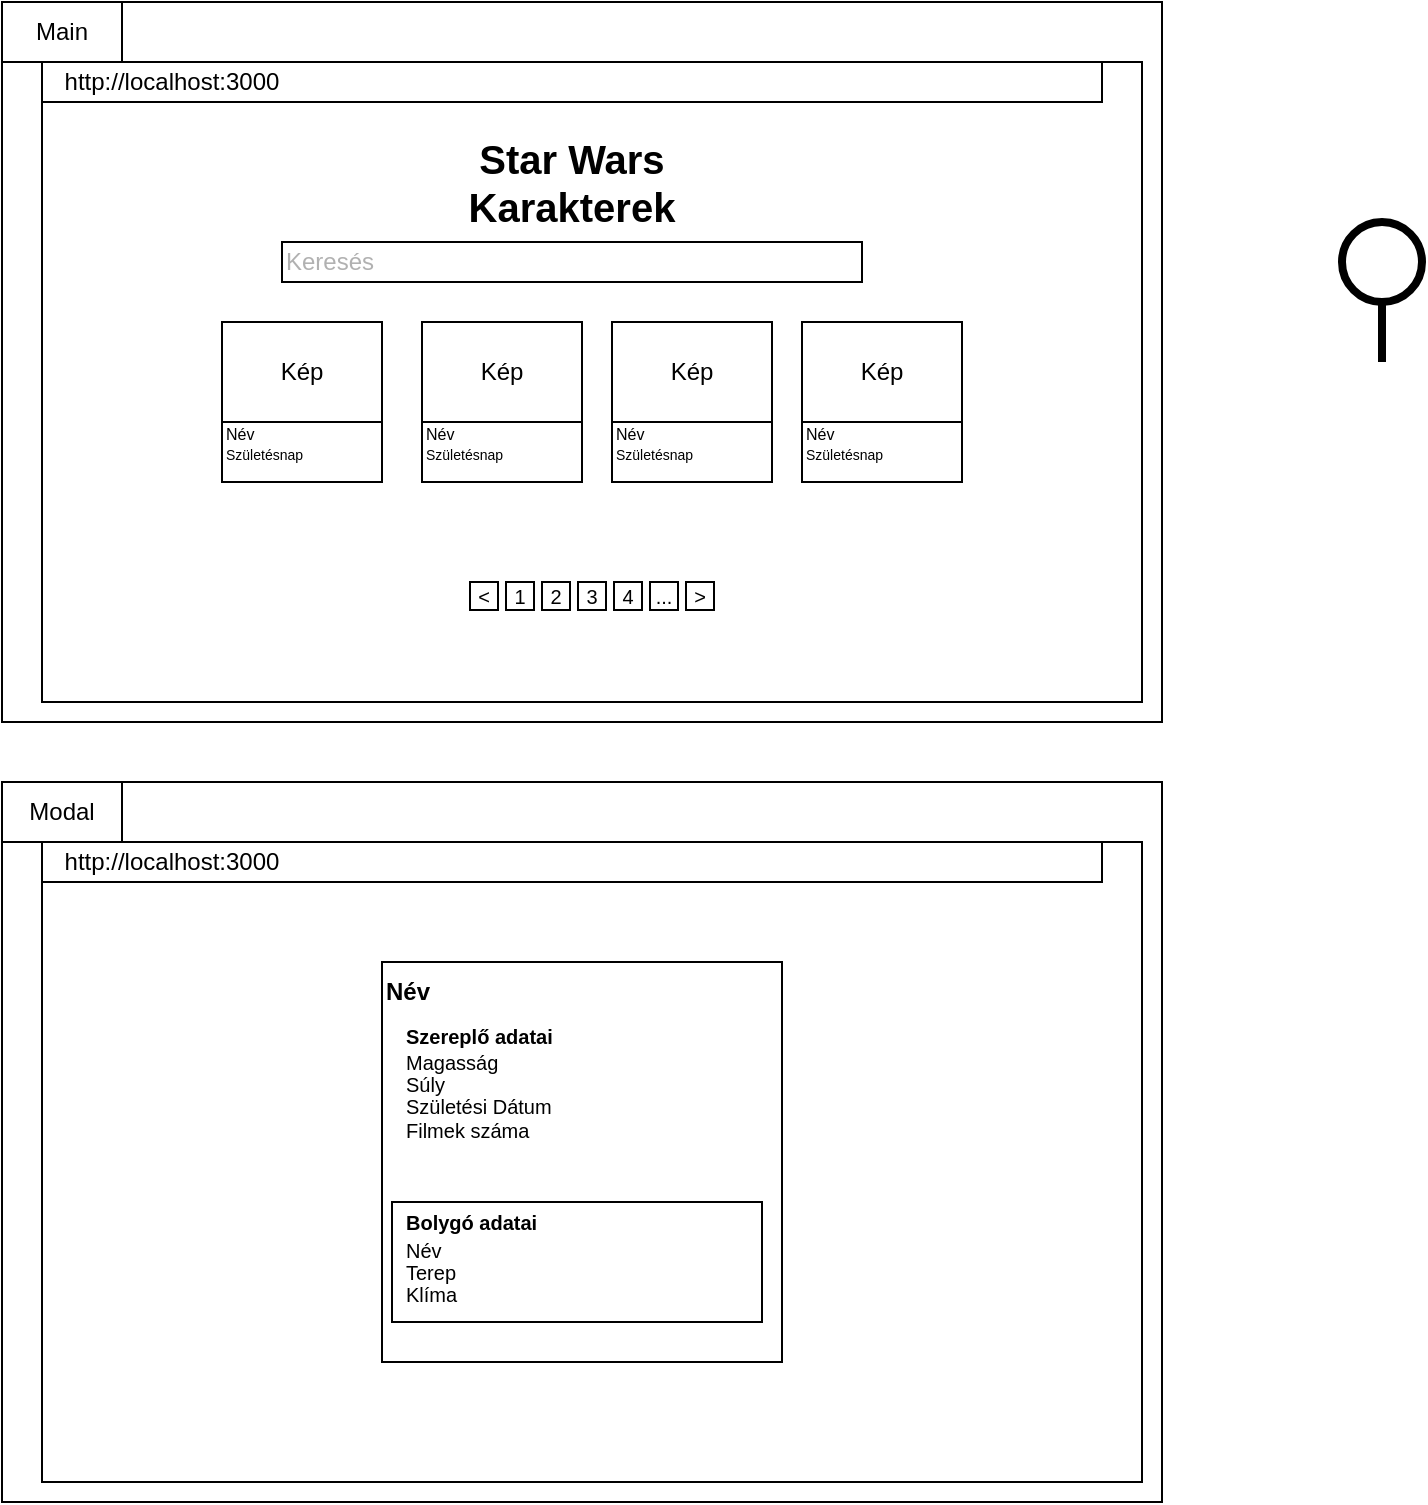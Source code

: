 <mxfile version="26.1.1">
  <diagram name="Page-1" id="PVBmyCOTqvaMAuaJDO0j">
    <mxGraphModel dx="856" dy="543" grid="1" gridSize="10" guides="1" tooltips="1" connect="1" arrows="1" fold="1" page="1" pageScale="1" pageWidth="850" pageHeight="1100" math="0" shadow="0">
      <root>
        <mxCell id="0" />
        <mxCell id="1" parent="0" />
        <mxCell id="1x_8c-c6TP2OaFzxgwlw-9" value="" style="group" vertex="1" connectable="0" parent="1">
          <mxGeometry x="30" y="10" width="580" height="360" as="geometry" />
        </mxCell>
        <mxCell id="1x_8c-c6TP2OaFzxgwlw-1" value="" style="rounded=0;whiteSpace=wrap;html=1;" vertex="1" parent="1x_8c-c6TP2OaFzxgwlw-9">
          <mxGeometry width="580" height="360" as="geometry" />
        </mxCell>
        <mxCell id="1x_8c-c6TP2OaFzxgwlw-2" value="Main" style="text;html=1;align=center;verticalAlign=middle;whiteSpace=wrap;rounded=0;strokeColor=default;" vertex="1" parent="1x_8c-c6TP2OaFzxgwlw-9">
          <mxGeometry width="60" height="30" as="geometry" />
        </mxCell>
        <mxCell id="1x_8c-c6TP2OaFzxgwlw-6" value="" style="rounded=0;whiteSpace=wrap;html=1;" vertex="1" parent="1x_8c-c6TP2OaFzxgwlw-9">
          <mxGeometry x="20" y="30" width="550" height="320" as="geometry" />
        </mxCell>
        <mxCell id="1x_8c-c6TP2OaFzxgwlw-7" value="" style="rounded=0;whiteSpace=wrap;html=1;" vertex="1" parent="1x_8c-c6TP2OaFzxgwlw-9">
          <mxGeometry x="20" y="30" width="530" height="20" as="geometry" />
        </mxCell>
        <mxCell id="1x_8c-c6TP2OaFzxgwlw-8" value="http://localhost:3000" style="text;html=1;align=center;verticalAlign=middle;whiteSpace=wrap;rounded=0;" vertex="1" parent="1x_8c-c6TP2OaFzxgwlw-9">
          <mxGeometry x="20" y="25" width="130" height="30" as="geometry" />
        </mxCell>
        <mxCell id="1x_8c-c6TP2OaFzxgwlw-11" value="Keresés" style="rounded=0;whiteSpace=wrap;html=1;textOpacity=30;align=left;" vertex="1" parent="1x_8c-c6TP2OaFzxgwlw-9">
          <mxGeometry x="140" y="120" width="290" height="20" as="geometry" />
        </mxCell>
        <mxCell id="1x_8c-c6TP2OaFzxgwlw-31" value="" style="group" vertex="1" connectable="0" parent="1x_8c-c6TP2OaFzxgwlw-9">
          <mxGeometry x="110" y="160" width="80" height="80" as="geometry" />
        </mxCell>
        <mxCell id="1x_8c-c6TP2OaFzxgwlw-33" value="" style="group" vertex="1" connectable="0" parent="1x_8c-c6TP2OaFzxgwlw-31">
          <mxGeometry width="80" height="80" as="geometry" />
        </mxCell>
        <mxCell id="1x_8c-c6TP2OaFzxgwlw-14" value="" style="whiteSpace=wrap;html=1;aspect=fixed;" vertex="1" parent="1x_8c-c6TP2OaFzxgwlw-33">
          <mxGeometry width="80" height="80" as="geometry" />
        </mxCell>
        <mxCell id="1x_8c-c6TP2OaFzxgwlw-15" value="&lt;span style=&quot;font-size: 8px;&quot;&gt;Név&lt;/span&gt;" style="text;html=1;align=left;verticalAlign=middle;whiteSpace=wrap;rounded=0;" vertex="1" parent="1x_8c-c6TP2OaFzxgwlw-33">
          <mxGeometry y="50" width="40" height="10" as="geometry" />
        </mxCell>
        <mxCell id="1x_8c-c6TP2OaFzxgwlw-27" value="&lt;span style=&quot;font-size: 7px;&quot;&gt;Születésnap&lt;/span&gt;" style="text;html=1;align=left;verticalAlign=middle;whiteSpace=wrap;rounded=0;" vertex="1" parent="1x_8c-c6TP2OaFzxgwlw-33">
          <mxGeometry y="60" width="50" height="10" as="geometry" />
        </mxCell>
        <mxCell id="1x_8c-c6TP2OaFzxgwlw-28" value="" style="rounded=0;whiteSpace=wrap;html=1;" vertex="1" parent="1x_8c-c6TP2OaFzxgwlw-33">
          <mxGeometry width="80" height="50" as="geometry" />
        </mxCell>
        <mxCell id="1x_8c-c6TP2OaFzxgwlw-29" value="Kép" style="text;html=1;align=center;verticalAlign=middle;whiteSpace=wrap;rounded=0;" vertex="1" parent="1x_8c-c6TP2OaFzxgwlw-33">
          <mxGeometry x="10" y="10" width="60" height="30" as="geometry" />
        </mxCell>
        <mxCell id="1x_8c-c6TP2OaFzxgwlw-34" value="" style="group" vertex="1" connectable="0" parent="1x_8c-c6TP2OaFzxgwlw-9">
          <mxGeometry x="210" y="160" width="80" height="80" as="geometry" />
        </mxCell>
        <mxCell id="1x_8c-c6TP2OaFzxgwlw-35" value="" style="whiteSpace=wrap;html=1;aspect=fixed;" vertex="1" parent="1x_8c-c6TP2OaFzxgwlw-34">
          <mxGeometry width="80" height="80" as="geometry" />
        </mxCell>
        <mxCell id="1x_8c-c6TP2OaFzxgwlw-36" value="&lt;span style=&quot;font-size: 8px;&quot;&gt;Név&lt;/span&gt;" style="text;html=1;align=left;verticalAlign=middle;whiteSpace=wrap;rounded=0;" vertex="1" parent="1x_8c-c6TP2OaFzxgwlw-34">
          <mxGeometry y="50" width="40" height="10" as="geometry" />
        </mxCell>
        <mxCell id="1x_8c-c6TP2OaFzxgwlw-37" value="&lt;span style=&quot;font-size: 7px;&quot;&gt;Születésnap&lt;/span&gt;" style="text;html=1;align=left;verticalAlign=middle;whiteSpace=wrap;rounded=0;" vertex="1" parent="1x_8c-c6TP2OaFzxgwlw-34">
          <mxGeometry y="60" width="50" height="10" as="geometry" />
        </mxCell>
        <mxCell id="1x_8c-c6TP2OaFzxgwlw-38" value="" style="rounded=0;whiteSpace=wrap;html=1;" vertex="1" parent="1x_8c-c6TP2OaFzxgwlw-34">
          <mxGeometry width="80" height="50" as="geometry" />
        </mxCell>
        <mxCell id="1x_8c-c6TP2OaFzxgwlw-39" value="Kép" style="text;html=1;align=center;verticalAlign=middle;whiteSpace=wrap;rounded=0;" vertex="1" parent="1x_8c-c6TP2OaFzxgwlw-34">
          <mxGeometry x="10" y="10" width="60" height="30" as="geometry" />
        </mxCell>
        <mxCell id="1x_8c-c6TP2OaFzxgwlw-40" value="" style="group" vertex="1" connectable="0" parent="1x_8c-c6TP2OaFzxgwlw-9">
          <mxGeometry x="305" y="160" width="80" height="80" as="geometry" />
        </mxCell>
        <mxCell id="1x_8c-c6TP2OaFzxgwlw-41" value="" style="whiteSpace=wrap;html=1;aspect=fixed;" vertex="1" parent="1x_8c-c6TP2OaFzxgwlw-40">
          <mxGeometry width="80" height="80" as="geometry" />
        </mxCell>
        <mxCell id="1x_8c-c6TP2OaFzxgwlw-42" value="&lt;span style=&quot;font-size: 8px;&quot;&gt;Név&lt;/span&gt;" style="text;html=1;align=left;verticalAlign=middle;whiteSpace=wrap;rounded=0;" vertex="1" parent="1x_8c-c6TP2OaFzxgwlw-40">
          <mxGeometry y="50" width="40" height="10" as="geometry" />
        </mxCell>
        <mxCell id="1x_8c-c6TP2OaFzxgwlw-43" value="&lt;span style=&quot;font-size: 7px;&quot;&gt;Születésnap&lt;/span&gt;" style="text;html=1;align=left;verticalAlign=middle;whiteSpace=wrap;rounded=0;" vertex="1" parent="1x_8c-c6TP2OaFzxgwlw-40">
          <mxGeometry y="60" width="50" height="10" as="geometry" />
        </mxCell>
        <mxCell id="1x_8c-c6TP2OaFzxgwlw-44" value="" style="rounded=0;whiteSpace=wrap;html=1;" vertex="1" parent="1x_8c-c6TP2OaFzxgwlw-40">
          <mxGeometry width="80" height="50" as="geometry" />
        </mxCell>
        <mxCell id="1x_8c-c6TP2OaFzxgwlw-45" value="Kép" style="text;html=1;align=center;verticalAlign=middle;whiteSpace=wrap;rounded=0;" vertex="1" parent="1x_8c-c6TP2OaFzxgwlw-40">
          <mxGeometry x="10" y="10" width="60" height="30" as="geometry" />
        </mxCell>
        <mxCell id="1x_8c-c6TP2OaFzxgwlw-70" value="" style="group" vertex="1" connectable="0" parent="1x_8c-c6TP2OaFzxgwlw-9">
          <mxGeometry x="234" y="290" width="122" height="14" as="geometry" />
        </mxCell>
        <mxCell id="1x_8c-c6TP2OaFzxgwlw-61" value="&lt;font style=&quot;font-size: 10px;&quot;&gt;&amp;lt;&lt;/font&gt;" style="whiteSpace=wrap;html=1;aspect=fixed;imageWidth=24;" vertex="1" parent="1x_8c-c6TP2OaFzxgwlw-70">
          <mxGeometry width="14" height="14" as="geometry" />
        </mxCell>
        <mxCell id="1x_8c-c6TP2OaFzxgwlw-67" value="" style="group" vertex="1" connectable="0" parent="1x_8c-c6TP2OaFzxgwlw-70">
          <mxGeometry x="36" width="86" height="14" as="geometry" />
        </mxCell>
        <mxCell id="1x_8c-c6TP2OaFzxgwlw-57" value="&lt;font style=&quot;font-size: 10px;&quot;&gt;2&lt;/font&gt;" style="whiteSpace=wrap;html=1;aspect=fixed;imageWidth=24;" vertex="1" parent="1x_8c-c6TP2OaFzxgwlw-67">
          <mxGeometry width="14" height="14" as="geometry" />
        </mxCell>
        <mxCell id="1x_8c-c6TP2OaFzxgwlw-66" value="" style="group" vertex="1" connectable="0" parent="1x_8c-c6TP2OaFzxgwlw-67">
          <mxGeometry x="18" width="68" height="14" as="geometry" />
        </mxCell>
        <mxCell id="1x_8c-c6TP2OaFzxgwlw-58" value="&lt;font style=&quot;font-size: 10px;&quot;&gt;3&lt;/font&gt;" style="whiteSpace=wrap;html=1;aspect=fixed;imageWidth=24;" vertex="1" parent="1x_8c-c6TP2OaFzxgwlw-66">
          <mxGeometry width="14" height="14" as="geometry" />
        </mxCell>
        <mxCell id="1x_8c-c6TP2OaFzxgwlw-65" value="" style="group" vertex="1" connectable="0" parent="1x_8c-c6TP2OaFzxgwlw-66">
          <mxGeometry x="18" width="50" height="14" as="geometry" />
        </mxCell>
        <mxCell id="1x_8c-c6TP2OaFzxgwlw-59" value="&lt;font style=&quot;font-size: 10px;&quot;&gt;4&lt;/font&gt;" style="whiteSpace=wrap;html=1;aspect=fixed;imageWidth=24;" vertex="1" parent="1x_8c-c6TP2OaFzxgwlw-65">
          <mxGeometry width="14" height="14" as="geometry" />
        </mxCell>
        <mxCell id="1x_8c-c6TP2OaFzxgwlw-64" value="" style="group" vertex="1" connectable="0" parent="1x_8c-c6TP2OaFzxgwlw-65">
          <mxGeometry x="18" width="32" height="14" as="geometry" />
        </mxCell>
        <mxCell id="1x_8c-c6TP2OaFzxgwlw-60" value="&lt;font style=&quot;font-size: 10px;&quot;&gt;...&lt;/font&gt;" style="whiteSpace=wrap;html=1;aspect=fixed;imageWidth=24;" vertex="1" parent="1x_8c-c6TP2OaFzxgwlw-64">
          <mxGeometry width="14" height="14" as="geometry" />
        </mxCell>
        <mxCell id="1x_8c-c6TP2OaFzxgwlw-63" value="&lt;font style=&quot;font-size: 10px;&quot;&gt;&amp;gt;&lt;/font&gt;" style="whiteSpace=wrap;html=1;aspect=fixed;imageWidth=24;" vertex="1" parent="1x_8c-c6TP2OaFzxgwlw-64">
          <mxGeometry x="18" width="14" height="14" as="geometry" />
        </mxCell>
        <mxCell id="1x_8c-c6TP2OaFzxgwlw-69" value="&lt;font style=&quot;font-size: 10px;&quot;&gt;1&lt;/font&gt;" style="whiteSpace=wrap;html=1;aspect=fixed;imageWidth=24;" vertex="1" parent="1x_8c-c6TP2OaFzxgwlw-70">
          <mxGeometry x="18" width="14" height="14" as="geometry" />
        </mxCell>
        <mxCell id="1x_8c-c6TP2OaFzxgwlw-5" value="&lt;font style=&quot;font-size: 20px;&quot;&gt;&lt;b&gt;Star Wars &lt;br&gt;Karakterek&lt;/b&gt;&lt;/font&gt;" style="text;html=1;align=center;verticalAlign=middle;whiteSpace=wrap;rounded=0;" vertex="1" parent="1">
          <mxGeometry x="240" y="70" width="150" height="60" as="geometry" />
        </mxCell>
        <mxCell id="1x_8c-c6TP2OaFzxgwlw-12" value="" style="ellipse;whiteSpace=wrap;html=1;aspect=fixed;fontStyle=1;strokeWidth=4;" vertex="1" parent="1">
          <mxGeometry x="700" y="120" width="40" height="40" as="geometry" />
        </mxCell>
        <mxCell id="1x_8c-c6TP2OaFzxgwlw-13" value="" style="endArrow=none;html=1;rounded=0;entryX=0.5;entryY=1;entryDx=0;entryDy=0;strokeWidth=4;" edge="1" parent="1" target="1x_8c-c6TP2OaFzxgwlw-12">
          <mxGeometry width="50" height="50" relative="1" as="geometry">
            <mxPoint x="720" y="190" as="sourcePoint" />
            <mxPoint x="440" y="230" as="targetPoint" />
          </mxGeometry>
        </mxCell>
        <mxCell id="1x_8c-c6TP2OaFzxgwlw-46" value="" style="group" vertex="1" connectable="0" parent="1">
          <mxGeometry x="430" y="170" width="80" height="80" as="geometry" />
        </mxCell>
        <mxCell id="1x_8c-c6TP2OaFzxgwlw-47" value="" style="whiteSpace=wrap;html=1;aspect=fixed;" vertex="1" parent="1x_8c-c6TP2OaFzxgwlw-46">
          <mxGeometry width="80" height="80" as="geometry" />
        </mxCell>
        <mxCell id="1x_8c-c6TP2OaFzxgwlw-48" value="&lt;font style=&quot;font-size: 8px;&quot;&gt;Név&lt;/font&gt;" style="text;html=1;align=left;verticalAlign=middle;whiteSpace=wrap;rounded=0;" vertex="1" parent="1x_8c-c6TP2OaFzxgwlw-46">
          <mxGeometry y="50" width="40" height="10" as="geometry" />
        </mxCell>
        <mxCell id="1x_8c-c6TP2OaFzxgwlw-49" value="&lt;span style=&quot;font-size: 7px;&quot;&gt;Születésnap&lt;/span&gt;" style="text;html=1;align=left;verticalAlign=middle;whiteSpace=wrap;rounded=0;" vertex="1" parent="1x_8c-c6TP2OaFzxgwlw-46">
          <mxGeometry y="60" width="50" height="10" as="geometry" />
        </mxCell>
        <mxCell id="1x_8c-c6TP2OaFzxgwlw-50" value="" style="rounded=0;whiteSpace=wrap;html=1;" vertex="1" parent="1x_8c-c6TP2OaFzxgwlw-46">
          <mxGeometry width="80" height="50" as="geometry" />
        </mxCell>
        <mxCell id="1x_8c-c6TP2OaFzxgwlw-51" value="Kép" style="text;html=1;align=center;verticalAlign=middle;whiteSpace=wrap;rounded=0;" vertex="1" parent="1x_8c-c6TP2OaFzxgwlw-46">
          <mxGeometry x="10" y="10" width="60" height="30" as="geometry" />
        </mxCell>
        <mxCell id="1x_8c-c6TP2OaFzxgwlw-71" value="" style="group" vertex="1" connectable="0" parent="1">
          <mxGeometry x="30" y="400" width="580" height="360" as="geometry" />
        </mxCell>
        <mxCell id="1x_8c-c6TP2OaFzxgwlw-72" value="" style="rounded=0;whiteSpace=wrap;html=1;" vertex="1" parent="1x_8c-c6TP2OaFzxgwlw-71">
          <mxGeometry width="580" height="360" as="geometry" />
        </mxCell>
        <mxCell id="1x_8c-c6TP2OaFzxgwlw-73" value="Modal" style="text;html=1;align=center;verticalAlign=middle;whiteSpace=wrap;rounded=0;strokeColor=default;" vertex="1" parent="1x_8c-c6TP2OaFzxgwlw-71">
          <mxGeometry width="60" height="30" as="geometry" />
        </mxCell>
        <mxCell id="1x_8c-c6TP2OaFzxgwlw-74" value="" style="rounded=0;whiteSpace=wrap;html=1;" vertex="1" parent="1x_8c-c6TP2OaFzxgwlw-71">
          <mxGeometry x="20" y="30" width="550" height="320" as="geometry" />
        </mxCell>
        <mxCell id="1x_8c-c6TP2OaFzxgwlw-75" value="" style="rounded=0;whiteSpace=wrap;html=1;" vertex="1" parent="1x_8c-c6TP2OaFzxgwlw-71">
          <mxGeometry x="20" y="30" width="530" height="20" as="geometry" />
        </mxCell>
        <mxCell id="1x_8c-c6TP2OaFzxgwlw-76" value="http://localhost:3000" style="text;html=1;align=center;verticalAlign=middle;whiteSpace=wrap;rounded=0;" vertex="1" parent="1x_8c-c6TP2OaFzxgwlw-71">
          <mxGeometry x="20" y="25" width="130" height="30" as="geometry" />
        </mxCell>
        <mxCell id="1x_8c-c6TP2OaFzxgwlw-116" value="" style="whiteSpace=wrap;html=1;aspect=fixed;" vertex="1" parent="1x_8c-c6TP2OaFzxgwlw-71">
          <mxGeometry x="190" y="90" width="200" height="200" as="geometry" />
        </mxCell>
        <mxCell id="1x_8c-c6TP2OaFzxgwlw-117" value="Név" style="text;html=1;align=left;verticalAlign=middle;whiteSpace=wrap;rounded=0;fontStyle=1" vertex="1" parent="1x_8c-c6TP2OaFzxgwlw-71">
          <mxGeometry x="190" y="90" width="200" height="30" as="geometry" />
        </mxCell>
        <mxCell id="1x_8c-c6TP2OaFzxgwlw-123" value="" style="rounded=0;whiteSpace=wrap;html=1;" vertex="1" parent="1x_8c-c6TP2OaFzxgwlw-71">
          <mxGeometry x="195" y="210" width="185" height="60" as="geometry" />
        </mxCell>
        <mxCell id="1x_8c-c6TP2OaFzxgwlw-124" value="Szereplő adatai" style="text;html=1;align=left;verticalAlign=middle;whiteSpace=wrap;rounded=0;fontStyle=1;fontSize=10;" vertex="1" parent="1x_8c-c6TP2OaFzxgwlw-71">
          <mxGeometry x="200" y="117" width="110" height="20" as="geometry" />
        </mxCell>
        <mxCell id="1x_8c-c6TP2OaFzxgwlw-125" value="Magasság" style="text;html=1;align=left;verticalAlign=middle;whiteSpace=wrap;rounded=0;fontSize=10;" vertex="1" parent="1x_8c-c6TP2OaFzxgwlw-71">
          <mxGeometry x="200" y="136" width="60" height="8" as="geometry" />
        </mxCell>
        <mxCell id="1x_8c-c6TP2OaFzxgwlw-126" value="Súly" style="text;html=1;align=left;verticalAlign=middle;whiteSpace=wrap;rounded=0;fontSize=10;" vertex="1" parent="1x_8c-c6TP2OaFzxgwlw-71">
          <mxGeometry x="200" y="144" width="60" height="13" as="geometry" />
        </mxCell>
        <mxCell id="1x_8c-c6TP2OaFzxgwlw-127" value="Születési Dátum" style="text;html=1;align=left;verticalAlign=middle;whiteSpace=wrap;rounded=0;fontSize=10;" vertex="1" parent="1x_8c-c6TP2OaFzxgwlw-71">
          <mxGeometry x="200" y="157" width="100" height="9" as="geometry" />
        </mxCell>
        <mxCell id="1x_8c-c6TP2OaFzxgwlw-128" value="Filmek száma" style="text;html=1;align=left;verticalAlign=middle;whiteSpace=wrap;rounded=0;fontSize=10;" vertex="1" parent="1">
          <mxGeometry x="230" y="567" width="70" height="13" as="geometry" />
        </mxCell>
        <mxCell id="1x_8c-c6TP2OaFzxgwlw-129" value="Név" style="text;html=1;align=left;verticalAlign=middle;whiteSpace=wrap;rounded=0;fontSize=10;" vertex="1" parent="1">
          <mxGeometry x="230" y="630" width="60" height="8" as="geometry" />
        </mxCell>
        <mxCell id="1x_8c-c6TP2OaFzxgwlw-130" value="Terep" style="text;html=1;align=left;verticalAlign=middle;whiteSpace=wrap;rounded=0;fontSize=10;" vertex="1" parent="1">
          <mxGeometry x="230" y="638" width="60" height="13" as="geometry" />
        </mxCell>
        <mxCell id="1x_8c-c6TP2OaFzxgwlw-131" value="Klíma" style="text;html=1;align=left;verticalAlign=middle;whiteSpace=wrap;rounded=0;fontSize=10;" vertex="1" parent="1">
          <mxGeometry x="230" y="651" width="100" height="9" as="geometry" />
        </mxCell>
        <mxCell id="1x_8c-c6TP2OaFzxgwlw-133" value="Bolygó adatai" style="text;html=1;align=left;verticalAlign=middle;whiteSpace=wrap;rounded=0;fontStyle=1;fontSize=10;" vertex="1" parent="1">
          <mxGeometry x="230" y="610" width="110" height="20" as="geometry" />
        </mxCell>
      </root>
    </mxGraphModel>
  </diagram>
</mxfile>

